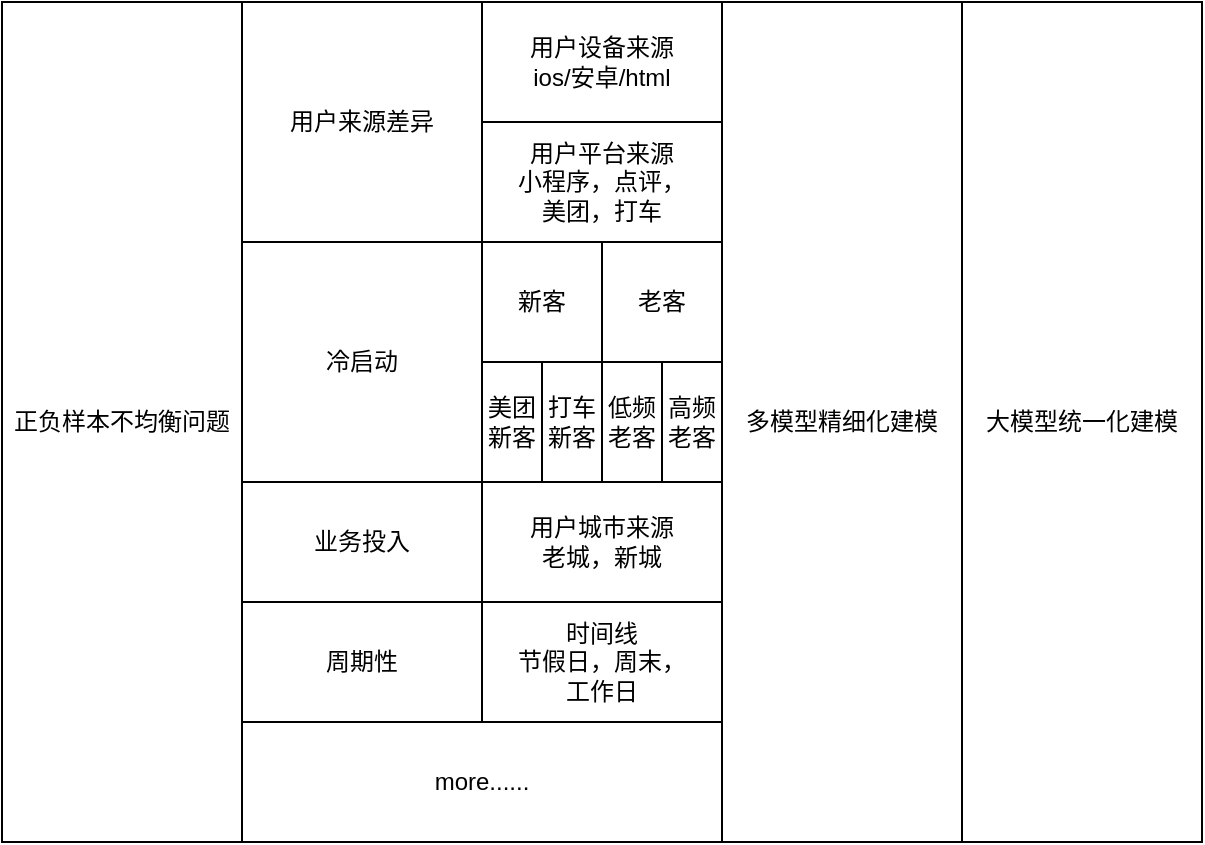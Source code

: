 <mxfile version="20.2.3" type="github">
  <diagram id="PICH8i762kvIZ7n7abO-" name="第 1 页">
    <mxGraphModel dx="1272" dy="752" grid="1" gridSize="10" guides="1" tooltips="1" connect="1" arrows="1" fold="1" page="1" pageScale="1" pageWidth="827" pageHeight="1169" math="0" shadow="0">
      <root>
        <mxCell id="0" />
        <mxCell id="1" parent="0" />
        <mxCell id="CefDflfBtN3rUSN24rDO-1" value="冷启动" style="rounded=0;whiteSpace=wrap;html=1;" vertex="1" parent="1">
          <mxGeometry x="230" y="290" width="120" height="120" as="geometry" />
        </mxCell>
        <mxCell id="CefDflfBtN3rUSN24rDO-2" value="用户平台来源&lt;br&gt;小程序，点评，&lt;br&gt;美团，打车" style="rounded=0;whiteSpace=wrap;html=1;" vertex="1" parent="1">
          <mxGeometry x="350" y="230" width="120" height="60" as="geometry" />
        </mxCell>
        <mxCell id="CefDflfBtN3rUSN24rDO-4" value="正负样本不均衡问题" style="rounded=0;whiteSpace=wrap;html=1;" vertex="1" parent="1">
          <mxGeometry x="110" y="170" width="120" height="420" as="geometry" />
        </mxCell>
        <mxCell id="CefDflfBtN3rUSN24rDO-5" value="用户设备来源&lt;br&gt;ios/安卓/html" style="rounded=0;whiteSpace=wrap;html=1;" vertex="1" parent="1">
          <mxGeometry x="350" y="170" width="120" height="60" as="geometry" />
        </mxCell>
        <mxCell id="CefDflfBtN3rUSN24rDO-12" value="" style="group" vertex="1" connectable="0" parent="1">
          <mxGeometry x="350" y="290" width="120" height="60" as="geometry" />
        </mxCell>
        <mxCell id="CefDflfBtN3rUSN24rDO-3" value="新客" style="rounded=0;whiteSpace=wrap;html=1;" vertex="1" parent="CefDflfBtN3rUSN24rDO-12">
          <mxGeometry width="60" height="60" as="geometry" />
        </mxCell>
        <mxCell id="CefDflfBtN3rUSN24rDO-7" value="老客" style="rounded=0;whiteSpace=wrap;html=1;" vertex="1" parent="CefDflfBtN3rUSN24rDO-12">
          <mxGeometry x="60" width="60" height="60" as="geometry" />
        </mxCell>
        <mxCell id="CefDflfBtN3rUSN24rDO-13" value="" style="group" vertex="1" connectable="0" parent="1">
          <mxGeometry x="350" y="350" width="120" height="60" as="geometry" />
        </mxCell>
        <mxCell id="CefDflfBtN3rUSN24rDO-8" value="美团新客" style="rounded=0;whiteSpace=wrap;html=1;" vertex="1" parent="CefDflfBtN3rUSN24rDO-13">
          <mxGeometry width="30" height="60" as="geometry" />
        </mxCell>
        <mxCell id="CefDflfBtN3rUSN24rDO-9" value="打车新客" style="rounded=0;whiteSpace=wrap;html=1;" vertex="1" parent="CefDflfBtN3rUSN24rDO-13">
          <mxGeometry x="30" width="30" height="60" as="geometry" />
        </mxCell>
        <mxCell id="CefDflfBtN3rUSN24rDO-10" value="低频老客" style="rounded=0;whiteSpace=wrap;html=1;" vertex="1" parent="CefDflfBtN3rUSN24rDO-13">
          <mxGeometry x="60" width="30" height="60" as="geometry" />
        </mxCell>
        <mxCell id="CefDflfBtN3rUSN24rDO-11" value="高频老客" style="rounded=0;whiteSpace=wrap;html=1;" vertex="1" parent="CefDflfBtN3rUSN24rDO-13">
          <mxGeometry x="90" width="30" height="60" as="geometry" />
        </mxCell>
        <mxCell id="CefDflfBtN3rUSN24rDO-14" value="用户城市来源&lt;br&gt;老城，新城" style="rounded=0;whiteSpace=wrap;html=1;" vertex="1" parent="1">
          <mxGeometry x="350" y="410" width="120" height="60" as="geometry" />
        </mxCell>
        <mxCell id="CefDflfBtN3rUSN24rDO-15" value="时间线&lt;br&gt;节假日，周末，&lt;br&gt;工作日" style="rounded=0;whiteSpace=wrap;html=1;" vertex="1" parent="1">
          <mxGeometry x="350" y="470" width="120" height="60" as="geometry" />
        </mxCell>
        <mxCell id="CefDflfBtN3rUSN24rDO-16" value="用户来源差异" style="rounded=0;whiteSpace=wrap;html=1;" vertex="1" parent="1">
          <mxGeometry x="230" y="170" width="120" height="120" as="geometry" />
        </mxCell>
        <mxCell id="CefDflfBtN3rUSN24rDO-17" value="业务投入" style="rounded=0;whiteSpace=wrap;html=1;" vertex="1" parent="1">
          <mxGeometry x="230" y="410" width="120" height="60" as="geometry" />
        </mxCell>
        <mxCell id="CefDflfBtN3rUSN24rDO-18" value="周期性" style="rounded=0;whiteSpace=wrap;html=1;" vertex="1" parent="1">
          <mxGeometry x="230" y="470" width="120" height="60" as="geometry" />
        </mxCell>
        <mxCell id="CefDflfBtN3rUSN24rDO-19" value="more......" style="rounded=0;whiteSpace=wrap;html=1;" vertex="1" parent="1">
          <mxGeometry x="230" y="530" width="240" height="60" as="geometry" />
        </mxCell>
        <mxCell id="CefDflfBtN3rUSN24rDO-20" value="多模型精细化建模" style="rounded=0;whiteSpace=wrap;html=1;" vertex="1" parent="1">
          <mxGeometry x="470" y="170" width="120" height="420" as="geometry" />
        </mxCell>
        <mxCell id="CefDflfBtN3rUSN24rDO-21" value="大模型统一化建模" style="rounded=0;whiteSpace=wrap;html=1;" vertex="1" parent="1">
          <mxGeometry x="590" y="170" width="120" height="420" as="geometry" />
        </mxCell>
      </root>
    </mxGraphModel>
  </diagram>
</mxfile>
